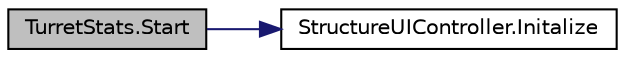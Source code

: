digraph "TurretStats.Start"
{
 // INTERACTIVE_SVG=YES
 // LATEX_PDF_SIZE
  edge [fontname="Helvetica",fontsize="10",labelfontname="Helvetica",labelfontsize="10"];
  node [fontname="Helvetica",fontsize="10",shape=record];
  rankdir="LR";
  Node1 [label="TurretStats.Start",height=0.2,width=0.4,color="black", fillcolor="grey75", style="filled", fontcolor="black",tooltip=" "];
  Node1 -> Node2 [color="midnightblue",fontsize="10",style="solid",fontname="Helvetica"];
  Node2 [label="StructureUIController.Initalize",height=0.2,width=0.4,color="black", fillcolor="white", style="filled",URL="$class_structure_u_i_controller.html#a9bf15672ebeb298eb1e16456c42d6a71",tooltip=" "];
}
